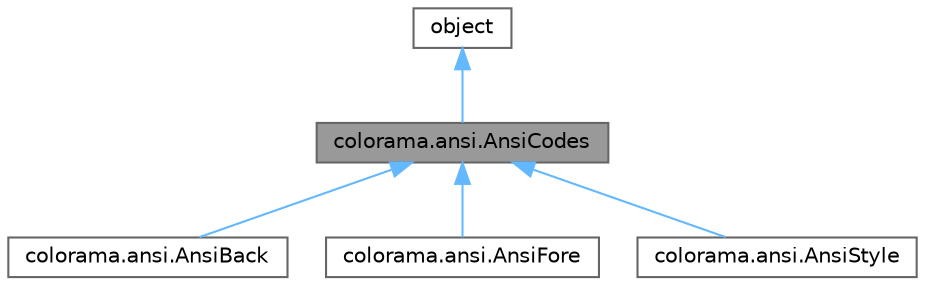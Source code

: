 digraph "colorama.ansi.AnsiCodes"
{
 // LATEX_PDF_SIZE
  bgcolor="transparent";
  edge [fontname=Helvetica,fontsize=10,labelfontname=Helvetica,labelfontsize=10];
  node [fontname=Helvetica,fontsize=10,shape=box,height=0.2,width=0.4];
  Node1 [id="Node000001",label="colorama.ansi.AnsiCodes",height=0.2,width=0.4,color="gray40", fillcolor="grey60", style="filled", fontcolor="black",tooltip=" "];
  Node2 -> Node1 [id="edge1_Node000001_Node000002",dir="back",color="steelblue1",style="solid",tooltip=" "];
  Node2 [id="Node000002",label="object",height=0.2,width=0.4,color="gray40", fillcolor="white", style="filled",tooltip=" "];
  Node1 -> Node3 [id="edge2_Node000001_Node000003",dir="back",color="steelblue1",style="solid",tooltip=" "];
  Node3 [id="Node000003",label="colorama.ansi.AnsiBack",height=0.2,width=0.4,color="gray40", fillcolor="white", style="filled",URL="$classcolorama_1_1ansi_1_1_ansi_back.html",tooltip=" "];
  Node1 -> Node4 [id="edge3_Node000001_Node000004",dir="back",color="steelblue1",style="solid",tooltip=" "];
  Node4 [id="Node000004",label="colorama.ansi.AnsiFore",height=0.2,width=0.4,color="gray40", fillcolor="white", style="filled",URL="$classcolorama_1_1ansi_1_1_ansi_fore.html",tooltip=" "];
  Node1 -> Node5 [id="edge4_Node000001_Node000005",dir="back",color="steelblue1",style="solid",tooltip=" "];
  Node5 [id="Node000005",label="colorama.ansi.AnsiStyle",height=0.2,width=0.4,color="gray40", fillcolor="white", style="filled",URL="$classcolorama_1_1ansi_1_1_ansi_style.html",tooltip=" "];
}
